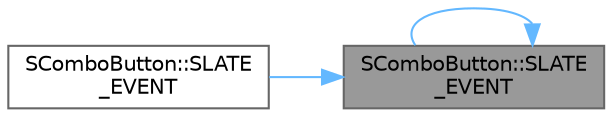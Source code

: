 digraph "SComboButton::SLATE_EVENT"
{
 // INTERACTIVE_SVG=YES
 // LATEX_PDF_SIZE
  bgcolor="transparent";
  edge [fontname=Helvetica,fontsize=10,labelfontname=Helvetica,labelfontsize=10];
  node [fontname=Helvetica,fontsize=10,shape=box,height=0.2,width=0.4];
  rankdir="RL";
  Node1 [id="Node000001",label="SComboButton::SLATE\l_EVENT",height=0.2,width=0.4,color="gray40", fillcolor="grey60", style="filled", fontcolor="black",tooltip="Sets an event handler to generate a widget dynamically when the menu is needed."];
  Node1 -> Node2 [id="edge1_Node000001_Node000002",dir="back",color="steelblue1",style="solid",tooltip=" "];
  Node2 [id="Node000002",label="SComboButton::SLATE\l_EVENT",height=0.2,width=0.4,color="grey40", fillcolor="white", style="filled",URL="$d3/dbc/classSComboButton.html#a6fcfbdf4c2a0118e1b23e8e26d52bfd8",tooltip=" "];
  Node1 -> Node1 [id="edge2_Node000001_Node000001",dir="back",color="steelblue1",style="solid",tooltip=" "];
}
